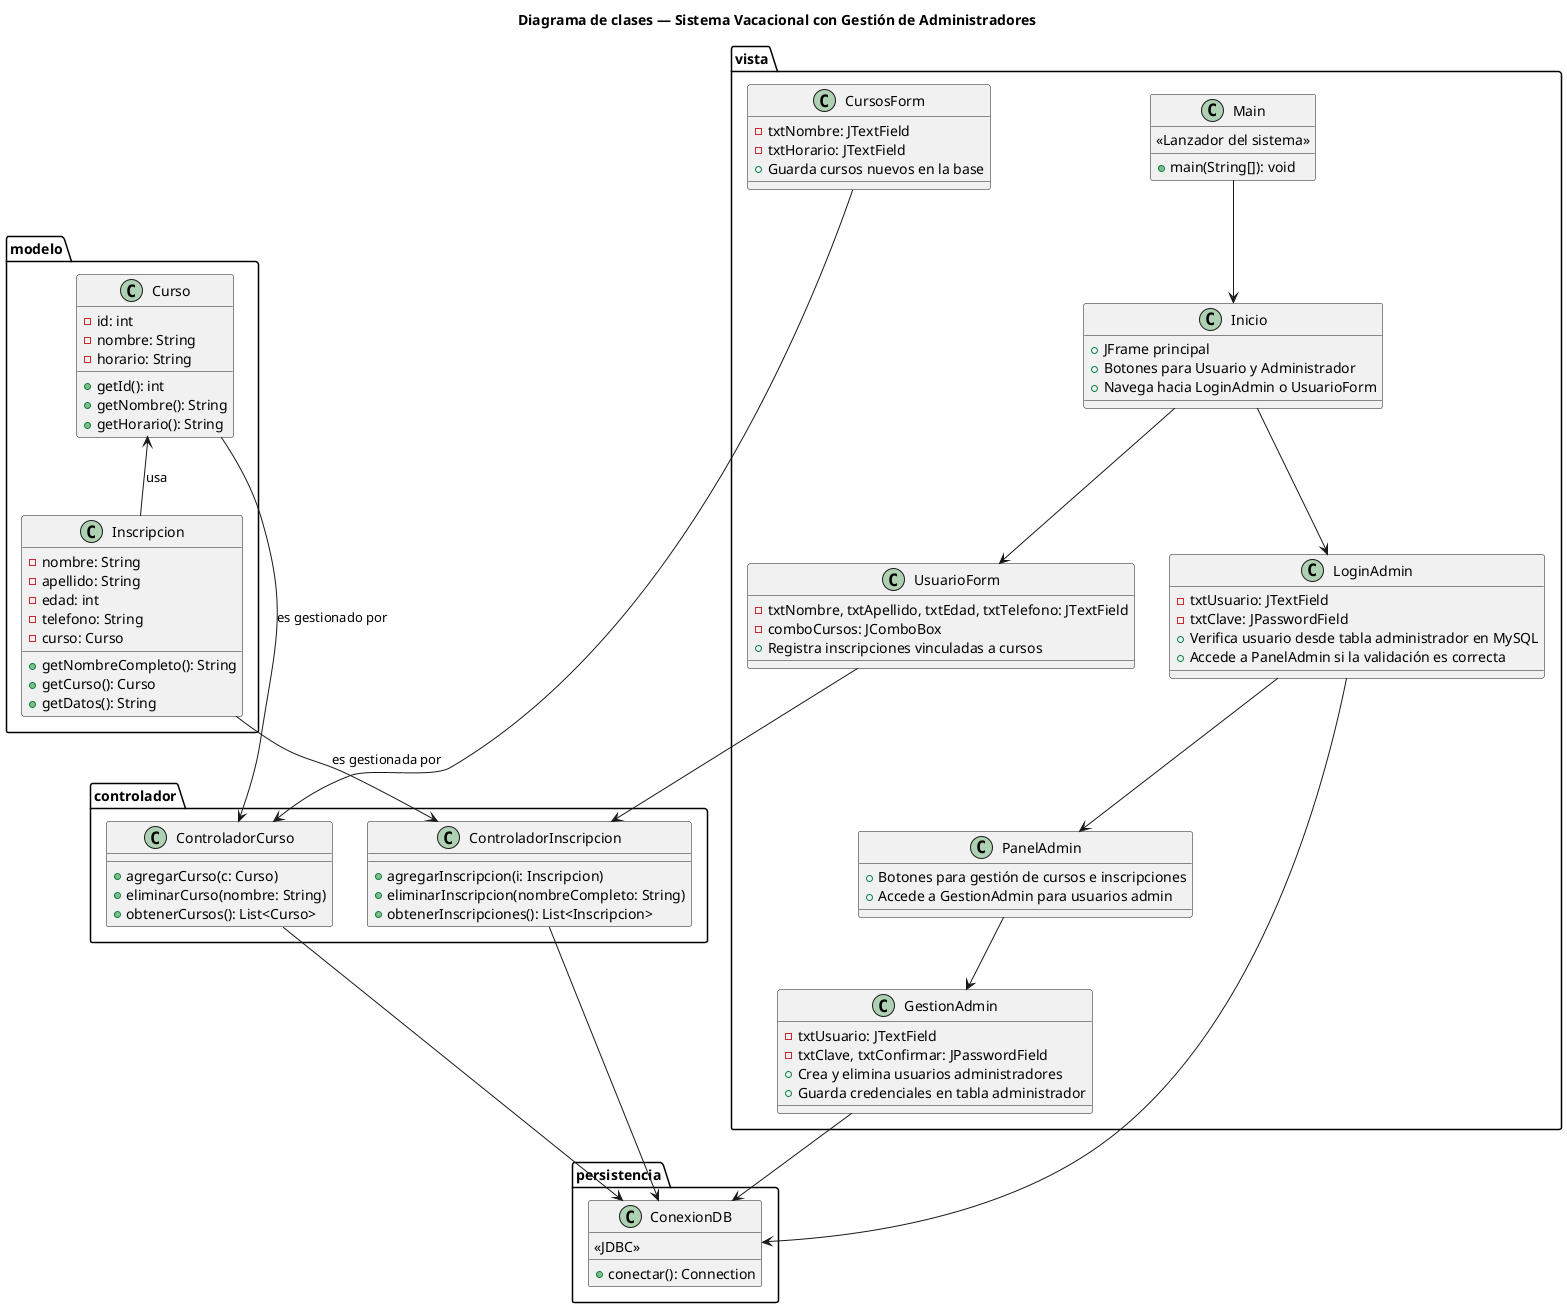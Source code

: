 @startuml
title Diagrama de clases — Sistema Vacacional con Gestión de Administradores

package "modelo" {
    class Curso {
        - id: int
        - nombre: String
        - horario: String
        + getId(): int
        + getNombre(): String
        + getHorario(): String
    }

    class Inscripcion {
        - nombre: String
        - apellido: String
        - edad: int
        - telefono: String
        - curso: Curso
        + getNombreCompleto(): String
        + getCurso(): Curso
        + getDatos(): String
    }
}

package "controlador" {
    class ControladorCurso {
        + agregarCurso(c: Curso)
        + eliminarCurso(nombre: String)
        + obtenerCursos(): List<Curso>
    }

    class ControladorInscripcion {
        + agregarInscripcion(i: Inscripcion)
        + eliminarInscripcion(nombreCompleto: String)
        + obtenerInscripciones(): List<Inscripcion>
    }
}

package "persistencia" {
    class ConexionDB {
        + conectar(): Connection
        <<JDBC>>
    }
}

package "vista" {
    class Main {
        + main(String[]): void
        <<Lanzador del sistema>>
    }

    class Inicio {
        + JFrame principal
        + Botones para Usuario y Administrador
        + Navega hacia LoginAdmin o UsuarioForm
    }

    class LoginAdmin {
        - txtUsuario: JTextField
        - txtClave: JPasswordField
        + Verifica usuario desde tabla administrador en MySQL
        + Accede a PanelAdmin si la validación es correcta
    }

    class PanelAdmin {
        + Botones para gestión de cursos e inscripciones
        + Accede a GestionAdmin para usuarios admin
    }

    class CursosForm {
        - txtNombre: JTextField
        - txtHorario: JTextField
        + Guarda cursos nuevos en la base
    }

    class UsuarioForm {
        - txtNombre, txtApellido, txtEdad, txtTelefono: JTextField
        - comboCursos: JComboBox
        + Registra inscripciones vinculadas a cursos
    }

    class GestionAdmin {
        - txtUsuario: JTextField
        - txtClave, txtConfirmar: JPasswordField
        + Crea y elimina usuarios administradores
        + Guarda credenciales en tabla administrador
    }
}

Curso <-- Inscripcion : usa
Inscripcion --> ControladorInscripcion : es gestionada por
Curso --> ControladorCurso : es gestionado por
ControladorCurso --> ConexionDB
ControladorInscripcion --> ConexionDB
GestionAdmin --> ConexionDB
LoginAdmin --> ConexionDB

Main --> Inicio
Inicio --> LoginAdmin
Inicio --> UsuarioForm
LoginAdmin --> PanelAdmin
PanelAdmin --> GestionAdmin
UsuarioForm --> ControladorInscripcion
CursosForm --> ControladorCurso

@enduml
